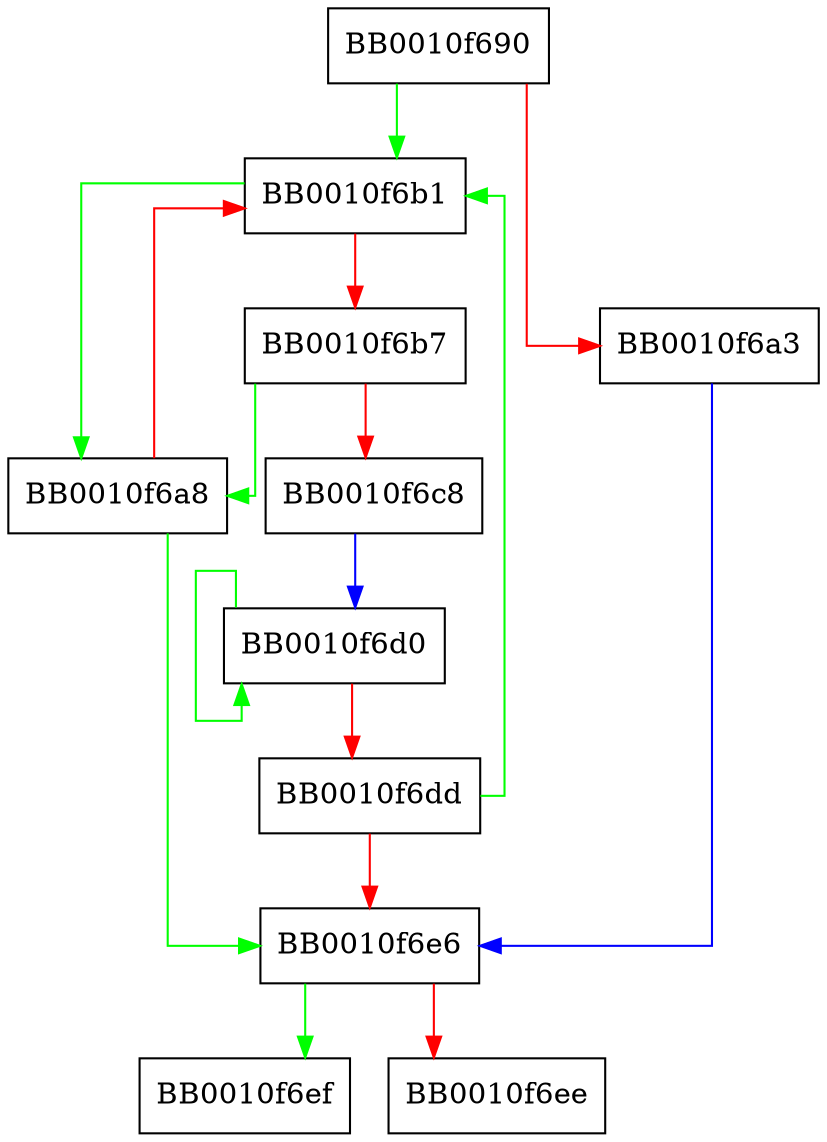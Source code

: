 digraph FUN_0010f690 {
  node [shape="box"];
  graph [splines=ortho];
  BB0010f690 -> BB0010f6b1 [color="green"];
  BB0010f690 -> BB0010f6a3 [color="red"];
  BB0010f6a3 -> BB0010f6e6 [color="blue"];
  BB0010f6a8 -> BB0010f6e6 [color="green"];
  BB0010f6a8 -> BB0010f6b1 [color="red"];
  BB0010f6b1 -> BB0010f6a8 [color="green"];
  BB0010f6b1 -> BB0010f6b7 [color="red"];
  BB0010f6b7 -> BB0010f6a8 [color="green"];
  BB0010f6b7 -> BB0010f6c8 [color="red"];
  BB0010f6c8 -> BB0010f6d0 [color="blue"];
  BB0010f6d0 -> BB0010f6d0 [color="green"];
  BB0010f6d0 -> BB0010f6dd [color="red"];
  BB0010f6dd -> BB0010f6b1 [color="green"];
  BB0010f6dd -> BB0010f6e6 [color="red"];
  BB0010f6e6 -> BB0010f6ef [color="green"];
  BB0010f6e6 -> BB0010f6ee [color="red"];
}